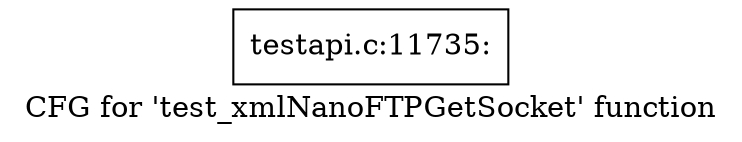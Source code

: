 digraph "CFG for 'test_xmlNanoFTPGetSocket' function" {
	label="CFG for 'test_xmlNanoFTPGetSocket' function";

	Node0x46b9a90 [shape=record,label="{testapi.c:11735:}"];
}
